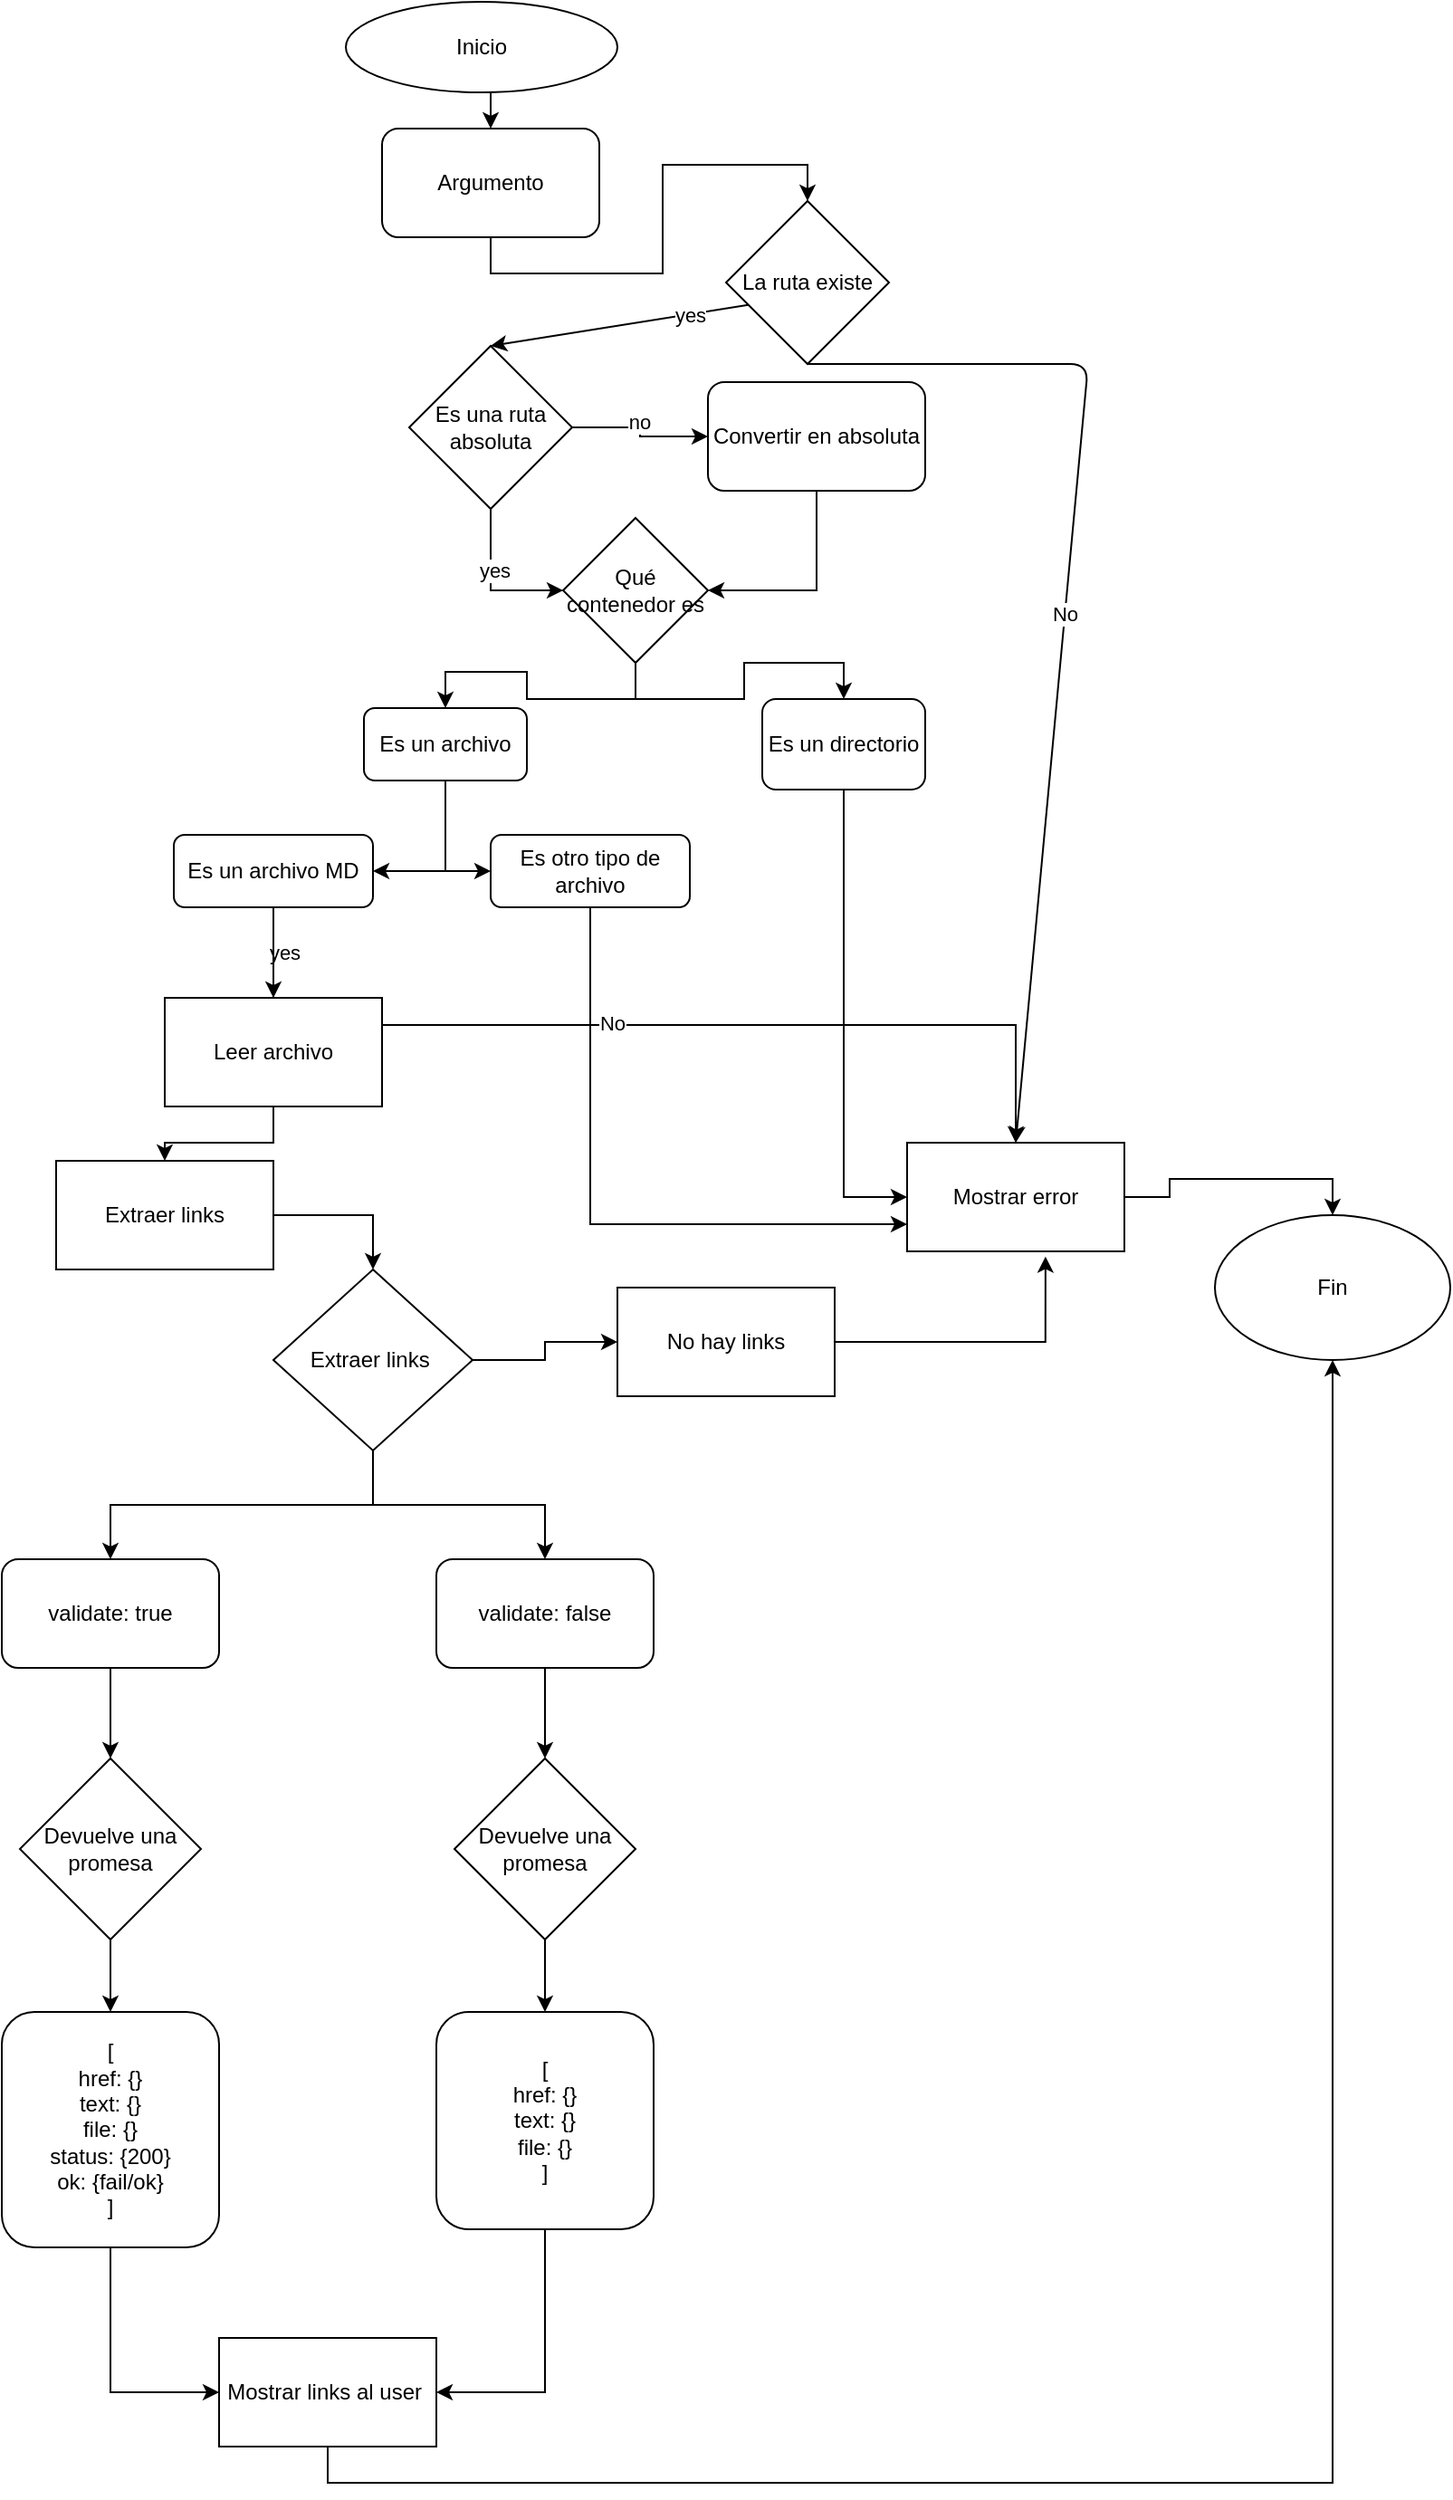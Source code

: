 <mxfile>
    <diagram name="Página-1" id="gBgCwGCJTGYO8stAgHFB">
        <mxGraphModel dx="613" dy="359" grid="1" gridSize="10" guides="1" tooltips="1" connect="1" arrows="1" fold="1" page="1" pageScale="1" pageWidth="827" pageHeight="1169" math="0" shadow="0">
            <root>
                <mxCell id="0"/>
                <mxCell id="1" parent="0"/>
                <mxCell id="8QhIsSYho_ixXI17o4RS-6" style="edgeStyle=orthogonalEdgeStyle;rounded=0;orthogonalLoop=1;jettySize=auto;html=1;exitX=0.5;exitY=1;exitDx=0;exitDy=0;entryX=0.5;entryY=0;entryDx=0;entryDy=0;" parent="1" source="8QhIsSYho_ixXI17o4RS-1" target="8QhIsSYho_ixXI17o4RS-2" edge="1">
                    <mxGeometry relative="1" as="geometry"/>
                </mxCell>
                <mxCell id="8QhIsSYho_ixXI17o4RS-1" value="Inicio" style="ellipse;whiteSpace=wrap;html=1;" parent="1" vertex="1">
                    <mxGeometry x="240" y="90" width="150" height="50" as="geometry"/>
                </mxCell>
                <mxCell id="8QhIsSYho_ixXI17o4RS-7" style="edgeStyle=orthogonalEdgeStyle;rounded=0;orthogonalLoop=1;jettySize=auto;html=1;exitX=0.5;exitY=1;exitDx=0;exitDy=0;entryX=0.5;entryY=0;entryDx=0;entryDy=0;" parent="1" source="8QhIsSYho_ixXI17o4RS-2" target="2" edge="1">
                    <mxGeometry relative="1" as="geometry"/>
                </mxCell>
                <mxCell id="8QhIsSYho_ixXI17o4RS-2" value="Argumento" style="rounded=1;whiteSpace=wrap;html=1;" parent="1" vertex="1">
                    <mxGeometry x="260" y="160" width="120" height="60" as="geometry"/>
                </mxCell>
                <mxCell id="8QhIsSYho_ixXI17o4RS-8" style="edgeStyle=orthogonalEdgeStyle;rounded=0;orthogonalLoop=1;jettySize=auto;html=1;exitX=1;exitY=0.5;exitDx=0;exitDy=0;entryX=0;entryY=0.5;entryDx=0;entryDy=0;" parent="1" source="8QhIsSYho_ixXI17o4RS-3" target="8QhIsSYho_ixXI17o4RS-4" edge="1">
                    <mxGeometry relative="1" as="geometry"/>
                </mxCell>
                <mxCell id="8QhIsSYho_ixXI17o4RS-11" value="no" style="edgeLabel;html=1;align=center;verticalAlign=middle;resizable=0;points=[];" parent="8QhIsSYho_ixXI17o4RS-8" vertex="1" connectable="0">
                    <mxGeometry x="-0.093" y="3" relative="1" as="geometry">
                        <mxPoint as="offset"/>
                    </mxGeometry>
                </mxCell>
                <mxCell id="8QhIsSYho_ixXI17o4RS-10" style="edgeStyle=orthogonalEdgeStyle;rounded=0;orthogonalLoop=1;jettySize=auto;html=1;exitX=0.5;exitY=1;exitDx=0;exitDy=0;entryX=0;entryY=0.5;entryDx=0;entryDy=0;" parent="1" source="8QhIsSYho_ixXI17o4RS-3" target="SJHs-UKWmDPyEd3rE_mu-1" edge="1">
                    <mxGeometry relative="1" as="geometry"/>
                </mxCell>
                <mxCell id="8QhIsSYho_ixXI17o4RS-12" value="yes" style="edgeLabel;html=1;align=center;verticalAlign=middle;resizable=0;points=[];" parent="8QhIsSYho_ixXI17o4RS-10" vertex="1" connectable="0">
                    <mxGeometry x="-0.2" y="2" relative="1" as="geometry">
                        <mxPoint as="offset"/>
                    </mxGeometry>
                </mxCell>
                <mxCell id="8QhIsSYho_ixXI17o4RS-3" value="Es una ruta absoluta" style="rhombus;whiteSpace=wrap;html=1;" parent="1" vertex="1">
                    <mxGeometry x="275" y="280" width="90" height="90" as="geometry"/>
                </mxCell>
                <mxCell id="8QhIsSYho_ixXI17o4RS-9" style="edgeStyle=orthogonalEdgeStyle;rounded=0;orthogonalLoop=1;jettySize=auto;html=1;exitX=0.5;exitY=1;exitDx=0;exitDy=0;entryX=1;entryY=0.5;entryDx=0;entryDy=0;" parent="1" source="8QhIsSYho_ixXI17o4RS-4" target="SJHs-UKWmDPyEd3rE_mu-1" edge="1">
                    <mxGeometry relative="1" as="geometry"/>
                </mxCell>
                <mxCell id="8QhIsSYho_ixXI17o4RS-4" value="Convertir en absoluta" style="rounded=1;whiteSpace=wrap;html=1;" parent="1" vertex="1">
                    <mxGeometry x="440" y="300" width="120" height="60" as="geometry"/>
                </mxCell>
                <mxCell id="8QhIsSYho_ixXI17o4RS-15" style="edgeStyle=orthogonalEdgeStyle;rounded=0;orthogonalLoop=1;jettySize=auto;html=1;exitX=0.5;exitY=1;exitDx=0;exitDy=0;entryX=0.5;entryY=0;entryDx=0;entryDy=0;" parent="1" source="8QhIsSYho_ixXI17o4RS-5" target="8QhIsSYho_ixXI17o4RS-13" edge="1">
                    <mxGeometry relative="1" as="geometry"/>
                </mxCell>
                <mxCell id="8QhIsSYho_ixXI17o4RS-16" value="yes" style="edgeLabel;html=1;align=center;verticalAlign=middle;resizable=0;points=[];" parent="8QhIsSYho_ixXI17o4RS-15" vertex="1" connectable="0">
                    <mxGeometry x="-0.017" y="6" relative="1" as="geometry">
                        <mxPoint as="offset"/>
                    </mxGeometry>
                </mxCell>
                <mxCell id="8QhIsSYho_ixXI17o4RS-17" style="edgeStyle=orthogonalEdgeStyle;rounded=0;orthogonalLoop=1;jettySize=auto;html=1;exitX=0.5;exitY=1;exitDx=0;exitDy=0;" parent="1" source="8QhIsSYho_ixXI17o4RS-5" target="8QhIsSYho_ixXI17o4RS-14" edge="1">
                    <mxGeometry relative="1" as="geometry"/>
                </mxCell>
                <mxCell id="8QhIsSYho_ixXI17o4RS-18" value="No" style="edgeLabel;html=1;align=center;verticalAlign=middle;resizable=0;points=[];" parent="8QhIsSYho_ixXI17o4RS-17" vertex="1" connectable="0">
                    <mxGeometry x="-0.066" y="1" relative="1" as="geometry">
                        <mxPoint as="offset"/>
                    </mxGeometry>
                </mxCell>
                <mxCell id="8QhIsSYho_ixXI17o4RS-5" value="Es un archivo MD" style="rounded=1;whiteSpace=wrap;html=1;" parent="1" vertex="1">
                    <mxGeometry x="145" y="550" width="110" height="40" as="geometry"/>
                </mxCell>
                <mxCell id="8QhIsSYho_ixXI17o4RS-20" style="edgeStyle=orthogonalEdgeStyle;rounded=0;orthogonalLoop=1;jettySize=auto;html=1;exitX=0.5;exitY=1;exitDx=0;exitDy=0;entryX=0.5;entryY=0;entryDx=0;entryDy=0;" parent="1" source="8QhIsSYho_ixXI17o4RS-13" target="8QhIsSYho_ixXI17o4RS-19" edge="1">
                    <mxGeometry relative="1" as="geometry"/>
                </mxCell>
                <mxCell id="8QhIsSYho_ixXI17o4RS-13" value="Leer archivo" style="rounded=0;whiteSpace=wrap;html=1;" parent="1" vertex="1">
                    <mxGeometry x="140" y="640" width="120" height="60" as="geometry"/>
                </mxCell>
                <mxCell id="8QhIsSYho_ixXI17o4RS-22" style="edgeStyle=orthogonalEdgeStyle;rounded=0;orthogonalLoop=1;jettySize=auto;html=1;exitX=1;exitY=0.5;exitDx=0;exitDy=0;entryX=0.5;entryY=0;entryDx=0;entryDy=0;" parent="1" source="8QhIsSYho_ixXI17o4RS-14" target="8QhIsSYho_ixXI17o4RS-21" edge="1">
                    <mxGeometry relative="1" as="geometry"/>
                </mxCell>
                <mxCell id="8QhIsSYho_ixXI17o4RS-14" value="Mostrar error" style="whiteSpace=wrap;html=1;" parent="1" vertex="1">
                    <mxGeometry x="550" y="720" width="120" height="60" as="geometry"/>
                </mxCell>
                <mxCell id="8QhIsSYho_ixXI17o4RS-25" style="edgeStyle=orthogonalEdgeStyle;rounded=0;orthogonalLoop=1;jettySize=auto;html=1;exitX=1;exitY=0.5;exitDx=0;exitDy=0;entryX=0.5;entryY=0;entryDx=0;entryDy=0;" parent="1" source="8QhIsSYho_ixXI17o4RS-19" target="8QhIsSYho_ixXI17o4RS-23" edge="1">
                    <mxGeometry relative="1" as="geometry"/>
                </mxCell>
                <mxCell id="8QhIsSYho_ixXI17o4RS-19" value="Extraer links" style="whiteSpace=wrap;html=1;" parent="1" vertex="1">
                    <mxGeometry x="80" y="730" width="120" height="60" as="geometry"/>
                </mxCell>
                <mxCell id="8QhIsSYho_ixXI17o4RS-21" value="Fin" style="ellipse;whiteSpace=wrap;html=1;" parent="1" vertex="1">
                    <mxGeometry x="720" y="760" width="130" height="80" as="geometry"/>
                </mxCell>
                <mxCell id="8QhIsSYho_ixXI17o4RS-26" style="edgeStyle=orthogonalEdgeStyle;rounded=0;orthogonalLoop=1;jettySize=auto;html=1;exitX=1;exitY=0.5;exitDx=0;exitDy=0;entryX=0;entryY=0.5;entryDx=0;entryDy=0;" parent="1" source="8QhIsSYho_ixXI17o4RS-23" target="8QhIsSYho_ixXI17o4RS-24" edge="1">
                    <mxGeometry relative="1" as="geometry"/>
                </mxCell>
                <mxCell id="8QhIsSYho_ixXI17o4RS-33" style="edgeStyle=orthogonalEdgeStyle;rounded=0;orthogonalLoop=1;jettySize=auto;html=1;exitX=0.5;exitY=1;exitDx=0;exitDy=0;" parent="1" source="8QhIsSYho_ixXI17o4RS-23" target="8QhIsSYho_ixXI17o4RS-28" edge="1">
                    <mxGeometry relative="1" as="geometry"/>
                </mxCell>
                <mxCell id="8QhIsSYho_ixXI17o4RS-36" style="edgeStyle=orthogonalEdgeStyle;rounded=0;orthogonalLoop=1;jettySize=auto;html=1;exitX=0.5;exitY=1;exitDx=0;exitDy=0;entryX=0.5;entryY=0;entryDx=0;entryDy=0;" parent="1" source="8QhIsSYho_ixXI17o4RS-23" target="8QhIsSYho_ixXI17o4RS-29" edge="1">
                    <mxGeometry relative="1" as="geometry"/>
                </mxCell>
                <mxCell id="8QhIsSYho_ixXI17o4RS-23" value="Extraer links&amp;nbsp;" style="rhombus;whiteSpace=wrap;html=1;" parent="1" vertex="1">
                    <mxGeometry x="200" y="790" width="110" height="100" as="geometry"/>
                </mxCell>
                <mxCell id="8QhIsSYho_ixXI17o4RS-27" style="edgeStyle=orthogonalEdgeStyle;rounded=0;orthogonalLoop=1;jettySize=auto;html=1;exitX=1;exitY=0.5;exitDx=0;exitDy=0;entryX=0.637;entryY=1.047;entryDx=0;entryDy=0;entryPerimeter=0;" parent="1" source="8QhIsSYho_ixXI17o4RS-24" target="8QhIsSYho_ixXI17o4RS-14" edge="1">
                    <mxGeometry relative="1" as="geometry"/>
                </mxCell>
                <mxCell id="8QhIsSYho_ixXI17o4RS-24" value="No hay links" style="whiteSpace=wrap;html=1;" parent="1" vertex="1">
                    <mxGeometry x="390" y="800" width="120" height="60" as="geometry"/>
                </mxCell>
                <mxCell id="8QhIsSYho_ixXI17o4RS-34" style="edgeStyle=orthogonalEdgeStyle;rounded=0;orthogonalLoop=1;jettySize=auto;html=1;exitX=0.5;exitY=1;exitDx=0;exitDy=0;entryX=0.5;entryY=0;entryDx=0;entryDy=0;" parent="1" source="8QhIsSYho_ixXI17o4RS-28" target="8QhIsSYho_ixXI17o4RS-30" edge="1">
                    <mxGeometry relative="1" as="geometry"/>
                </mxCell>
                <mxCell id="8QhIsSYho_ixXI17o4RS-28" value="validate: true" style="rounded=1;whiteSpace=wrap;html=1;" parent="1" vertex="1">
                    <mxGeometry x="50" y="950" width="120" height="60" as="geometry"/>
                </mxCell>
                <mxCell id="8QhIsSYho_ixXI17o4RS-37" style="edgeStyle=orthogonalEdgeStyle;rounded=0;orthogonalLoop=1;jettySize=auto;html=1;exitX=0.5;exitY=1;exitDx=0;exitDy=0;entryX=0.5;entryY=0;entryDx=0;entryDy=0;" parent="1" source="8QhIsSYho_ixXI17o4RS-29" target="8QhIsSYho_ixXI17o4RS-31" edge="1">
                    <mxGeometry relative="1" as="geometry"/>
                </mxCell>
                <mxCell id="8QhIsSYho_ixXI17o4RS-29" value="validate: false" style="rounded=1;whiteSpace=wrap;html=1;" parent="1" vertex="1">
                    <mxGeometry x="290" y="950" width="120" height="60" as="geometry"/>
                </mxCell>
                <mxCell id="8QhIsSYho_ixXI17o4RS-35" style="edgeStyle=orthogonalEdgeStyle;rounded=0;orthogonalLoop=1;jettySize=auto;html=1;exitX=0.5;exitY=1;exitDx=0;exitDy=0;entryX=0.5;entryY=0;entryDx=0;entryDy=0;" parent="1" source="8QhIsSYho_ixXI17o4RS-30" target="8QhIsSYho_ixXI17o4RS-32" edge="1">
                    <mxGeometry relative="1" as="geometry"/>
                </mxCell>
                <mxCell id="8QhIsSYho_ixXI17o4RS-30" value="Devuelve una promesa" style="rhombus;whiteSpace=wrap;html=1;" parent="1" vertex="1">
                    <mxGeometry x="60" y="1060" width="100" height="100" as="geometry"/>
                </mxCell>
                <mxCell id="8QhIsSYho_ixXI17o4RS-39" style="edgeStyle=orthogonalEdgeStyle;rounded=0;orthogonalLoop=1;jettySize=auto;html=1;exitX=0.5;exitY=1;exitDx=0;exitDy=0;entryX=0.5;entryY=0;entryDx=0;entryDy=0;" parent="1" source="8QhIsSYho_ixXI17o4RS-31" target="8QhIsSYho_ixXI17o4RS-38" edge="1">
                    <mxGeometry relative="1" as="geometry"/>
                </mxCell>
                <mxCell id="8QhIsSYho_ixXI17o4RS-31" value="Devuelve una promesa" style="rhombus;whiteSpace=wrap;html=1;" parent="1" vertex="1">
                    <mxGeometry x="300" y="1060" width="100" height="100" as="geometry"/>
                </mxCell>
                <mxCell id="8QhIsSYho_ixXI17o4RS-41" style="edgeStyle=orthogonalEdgeStyle;rounded=0;orthogonalLoop=1;jettySize=auto;html=1;exitX=0.5;exitY=1;exitDx=0;exitDy=0;entryX=0;entryY=0.5;entryDx=0;entryDy=0;" parent="1" source="8QhIsSYho_ixXI17o4RS-32" target="8QhIsSYho_ixXI17o4RS-40" edge="1">
                    <mxGeometry relative="1" as="geometry"/>
                </mxCell>
                <mxCell id="8QhIsSYho_ixXI17o4RS-32" value="[&lt;br&gt;href: {}&lt;br&gt;text: {}&lt;br&gt;file: {}&lt;br&gt;status: {200}&lt;br&gt;ok: {fail/ok}&lt;br&gt;]" style="rounded=1;whiteSpace=wrap;html=1;" parent="1" vertex="1">
                    <mxGeometry x="50" y="1200" width="120" height="130" as="geometry"/>
                </mxCell>
                <mxCell id="8QhIsSYho_ixXI17o4RS-42" style="edgeStyle=orthogonalEdgeStyle;rounded=0;orthogonalLoop=1;jettySize=auto;html=1;exitX=0.5;exitY=1;exitDx=0;exitDy=0;entryX=1;entryY=0.5;entryDx=0;entryDy=0;" parent="1" source="8QhIsSYho_ixXI17o4RS-38" target="8QhIsSYho_ixXI17o4RS-40" edge="1">
                    <mxGeometry relative="1" as="geometry"/>
                </mxCell>
                <mxCell id="8QhIsSYho_ixXI17o4RS-38" value="[&lt;br&gt;href: {}&lt;br&gt;text: {}&lt;br&gt;file: {}&lt;br&gt;]" style="rounded=1;whiteSpace=wrap;html=1;" parent="1" vertex="1">
                    <mxGeometry x="290" y="1200" width="120" height="120" as="geometry"/>
                </mxCell>
                <mxCell id="8QhIsSYho_ixXI17o4RS-43" style="edgeStyle=orthogonalEdgeStyle;rounded=0;orthogonalLoop=1;jettySize=auto;html=1;exitX=0.5;exitY=1;exitDx=0;exitDy=0;" parent="1" source="8QhIsSYho_ixXI17o4RS-40" target="8QhIsSYho_ixXI17o4RS-21" edge="1">
                    <mxGeometry relative="1" as="geometry"/>
                </mxCell>
                <mxCell id="8QhIsSYho_ixXI17o4RS-40" value="Mostrar links al user&amp;nbsp;" style="whiteSpace=wrap;html=1;" parent="1" vertex="1">
                    <mxGeometry x="170" y="1380" width="120" height="60" as="geometry"/>
                </mxCell>
                <mxCell id="SJHs-UKWmDPyEd3rE_mu-5" style="edgeStyle=orthogonalEdgeStyle;rounded=0;orthogonalLoop=1;jettySize=auto;html=1;exitX=0.5;exitY=1;exitDx=0;exitDy=0;entryX=0.5;entryY=0;entryDx=0;entryDy=0;" parent="1" source="SJHs-UKWmDPyEd3rE_mu-1" target="SJHs-UKWmDPyEd3rE_mu-2" edge="1">
                    <mxGeometry relative="1" as="geometry"/>
                </mxCell>
                <mxCell id="SJHs-UKWmDPyEd3rE_mu-6" style="edgeStyle=orthogonalEdgeStyle;rounded=0;orthogonalLoop=1;jettySize=auto;html=1;exitX=0.5;exitY=1;exitDx=0;exitDy=0;entryX=0.5;entryY=0;entryDx=0;entryDy=0;" parent="1" source="SJHs-UKWmDPyEd3rE_mu-1" target="SJHs-UKWmDPyEd3rE_mu-3" edge="1">
                    <mxGeometry relative="1" as="geometry"/>
                </mxCell>
                <mxCell id="SJHs-UKWmDPyEd3rE_mu-1" value="Qué contenedor es" style="rhombus;whiteSpace=wrap;html=1;" parent="1" vertex="1">
                    <mxGeometry x="360" y="375" width="80" height="80" as="geometry"/>
                </mxCell>
                <mxCell id="SJHs-UKWmDPyEd3rE_mu-7" style="edgeStyle=orthogonalEdgeStyle;rounded=0;orthogonalLoop=1;jettySize=auto;html=1;exitX=0.5;exitY=1;exitDx=0;exitDy=0;entryX=1;entryY=0.5;entryDx=0;entryDy=0;" parent="1" source="SJHs-UKWmDPyEd3rE_mu-2" target="8QhIsSYho_ixXI17o4RS-5" edge="1">
                    <mxGeometry relative="1" as="geometry"/>
                </mxCell>
                <mxCell id="SJHs-UKWmDPyEd3rE_mu-10" style="edgeStyle=orthogonalEdgeStyle;rounded=0;orthogonalLoop=1;jettySize=auto;html=1;exitX=0.5;exitY=1;exitDx=0;exitDy=0;entryX=0;entryY=0.5;entryDx=0;entryDy=0;" parent="1" source="SJHs-UKWmDPyEd3rE_mu-2" target="SJHs-UKWmDPyEd3rE_mu-9" edge="1">
                    <mxGeometry relative="1" as="geometry"/>
                </mxCell>
                <mxCell id="SJHs-UKWmDPyEd3rE_mu-2" value="Es un archivo" style="rounded=1;whiteSpace=wrap;html=1;" parent="1" vertex="1">
                    <mxGeometry x="250" y="480" width="90" height="40" as="geometry"/>
                </mxCell>
                <mxCell id="SJHs-UKWmDPyEd3rE_mu-8" style="edgeStyle=orthogonalEdgeStyle;rounded=0;orthogonalLoop=1;jettySize=auto;html=1;exitX=0.5;exitY=1;exitDx=0;exitDy=0;entryX=0;entryY=0.5;entryDx=0;entryDy=0;" parent="1" source="SJHs-UKWmDPyEd3rE_mu-3" target="8QhIsSYho_ixXI17o4RS-14" edge="1">
                    <mxGeometry relative="1" as="geometry"/>
                </mxCell>
                <mxCell id="SJHs-UKWmDPyEd3rE_mu-3" value="Es un directorio" style="rounded=1;whiteSpace=wrap;html=1;" parent="1" vertex="1">
                    <mxGeometry x="470" y="475" width="90" height="50" as="geometry"/>
                </mxCell>
                <mxCell id="SJHs-UKWmDPyEd3rE_mu-11" style="edgeStyle=orthogonalEdgeStyle;rounded=0;orthogonalLoop=1;jettySize=auto;html=1;exitX=0.5;exitY=1;exitDx=0;exitDy=0;entryX=0;entryY=0.75;entryDx=0;entryDy=0;" parent="1" source="SJHs-UKWmDPyEd3rE_mu-9" target="8QhIsSYho_ixXI17o4RS-14" edge="1">
                    <mxGeometry relative="1" as="geometry"/>
                </mxCell>
                <mxCell id="SJHs-UKWmDPyEd3rE_mu-9" value="Es otro tipo de archivo" style="rounded=1;whiteSpace=wrap;html=1;" parent="1" vertex="1">
                    <mxGeometry x="320" y="550" width="110" height="40" as="geometry"/>
                </mxCell>
                <mxCell id="3" value="yes" style="edgeStyle=none;html=1;exitX=1;exitY=0.5;exitDx=0;exitDy=0;entryX=0.5;entryY=0;entryDx=0;entryDy=0;" parent="1" source="2" target="8QhIsSYho_ixXI17o4RS-3" edge="1">
                    <mxGeometry relative="1" as="geometry"/>
                </mxCell>
                <mxCell id="4" value="No" style="edgeStyle=none;html=1;exitX=0.5;exitY=1;exitDx=0;exitDy=0;entryX=0.5;entryY=0;entryDx=0;entryDy=0;" parent="1" source="2" target="8QhIsSYho_ixXI17o4RS-14" edge="1">
                    <mxGeometry relative="1" as="geometry">
                        <Array as="points">
                            <mxPoint x="650" y="290"/>
                        </Array>
                    </mxGeometry>
                </mxCell>
                <mxCell id="2" value="La ruta existe" style="rhombus;whiteSpace=wrap;html=1;" parent="1" vertex="1">
                    <mxGeometry x="450" y="200" width="90" height="90" as="geometry"/>
                </mxCell>
            </root>
        </mxGraphModel>
    </diagram>
</mxfile>